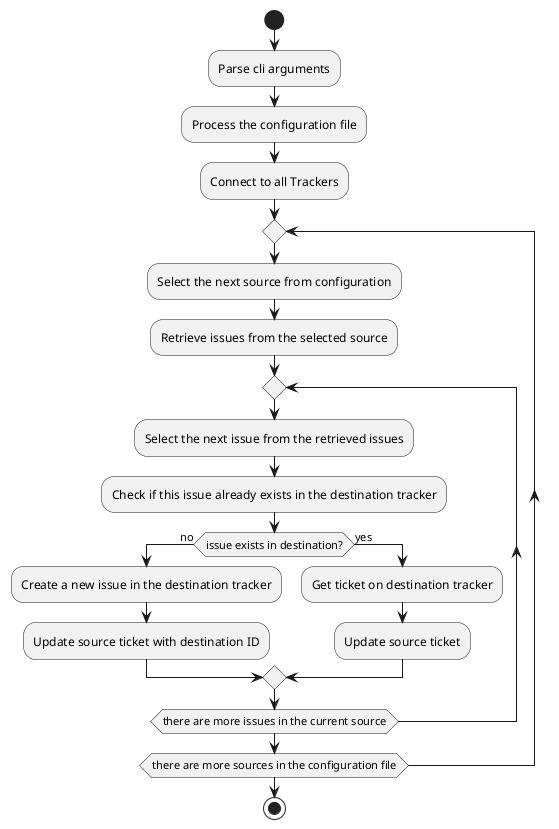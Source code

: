 @startuml
start

:Parse cli arguments;
:Process the configuration file;
:Connect to all Trackers;

repeat
  :Select the next source from configuration;
  :Retrieve issues from the selected source;

  repeat
    :Select the next issue from the retrieved issues;
    :Check if this issue already exists in the destination tracker;

    if (issue exists in destination?) then (no)
      :Create a new issue in the destination tracker;
      :Update source ticket with destination ID;
    else (yes)
      :Get ticket on destination tracker;
      :Update source ticket;
    endif
  repeat while (there are more issues in the current source)

repeat while (there are more sources in the configuration file)

stop
@enduml
